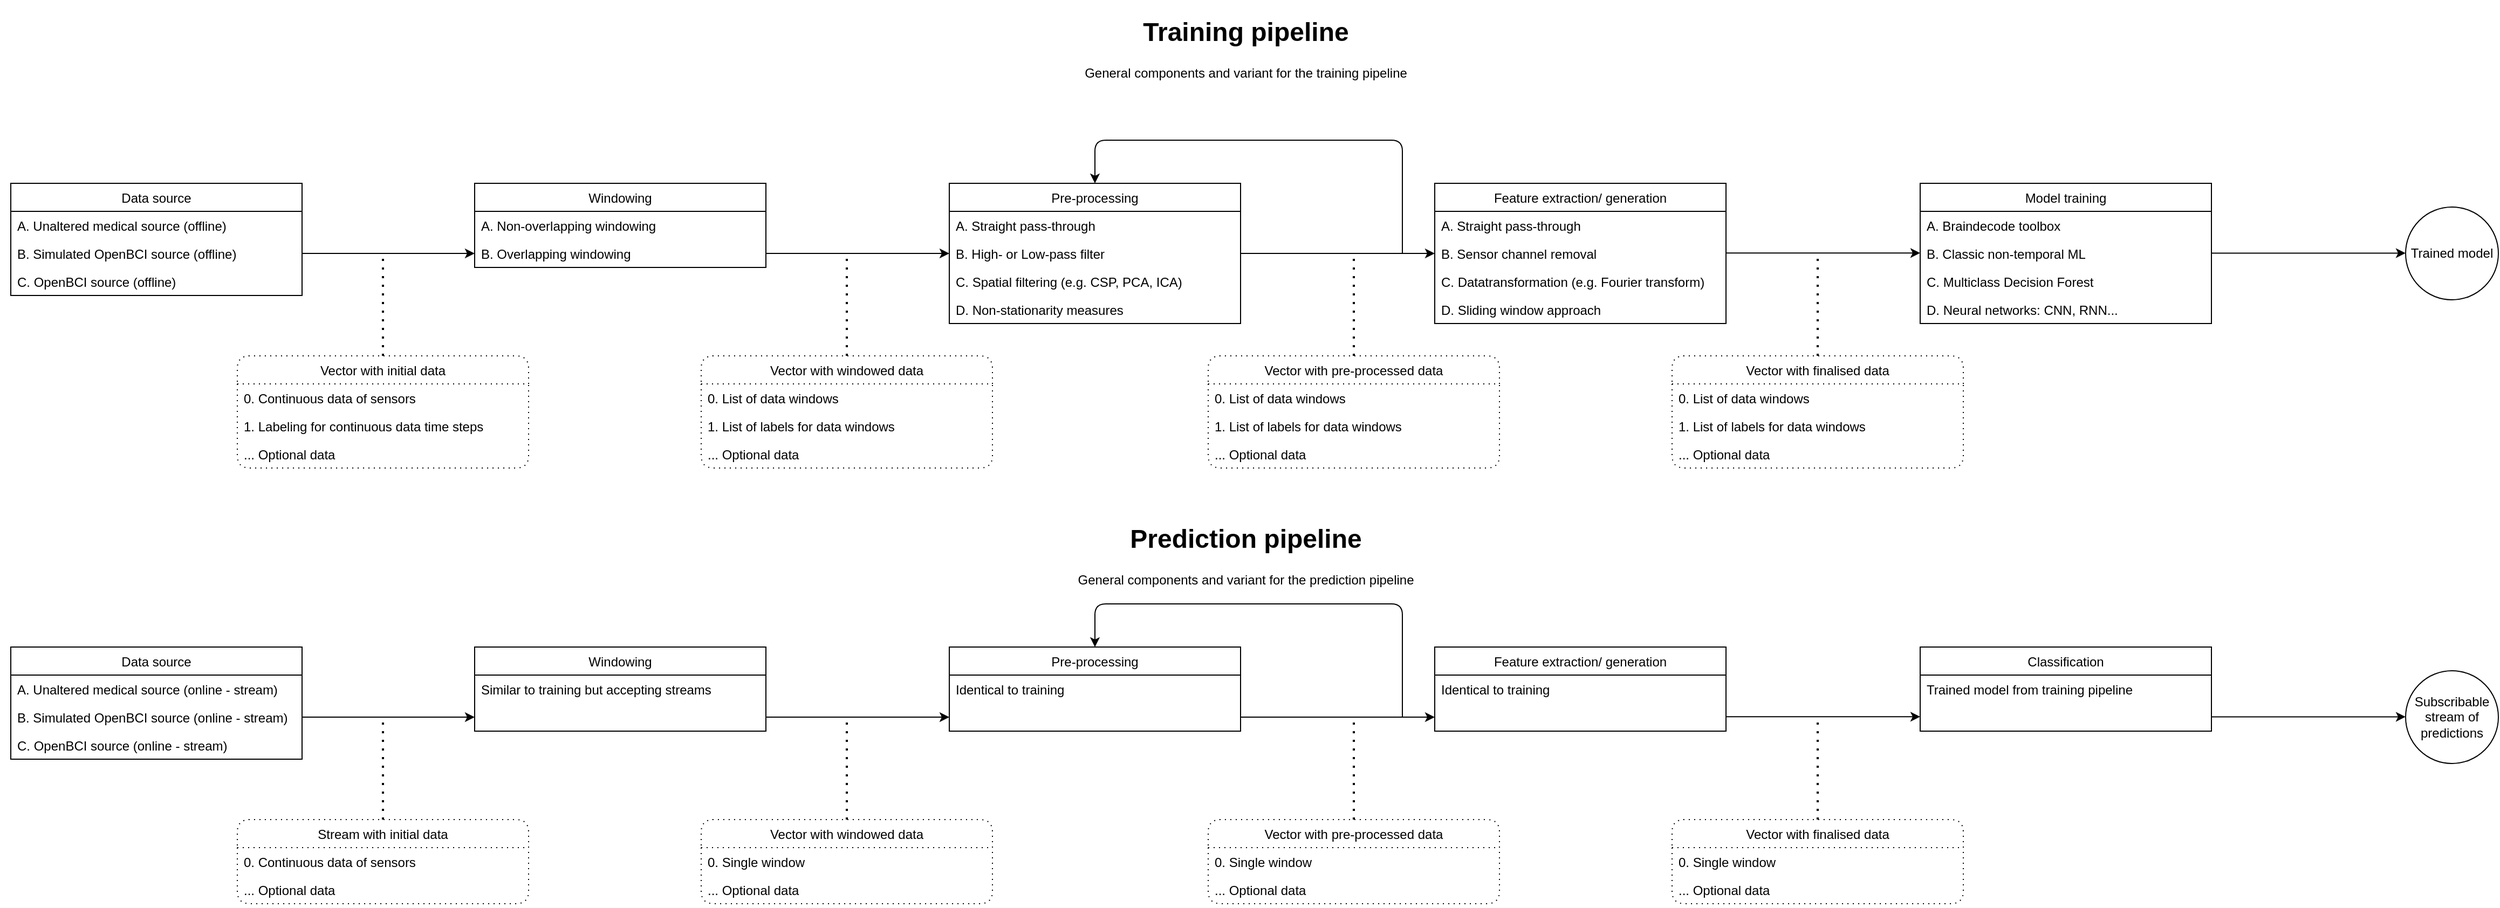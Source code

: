 <mxfile version="14.9.6" type="device"><diagram id="tU7bN9ePRaV4lNdue-wG" name="Page-1"><mxGraphModel dx="2372" dy="1528" grid="1" gridSize="10" guides="1" tooltips="1" connect="1" arrows="1" fold="1" page="1" pageScale="1" pageWidth="1169" pageHeight="827" math="0" shadow="0"><root><mxCell id="0"/><mxCell id="1" parent="0"/><mxCell id="cyAfZedpmgAkxe4H3-H--2" value="Data source" style="swimlane;fontStyle=0;childLayout=stackLayout;horizontal=1;startSize=26;horizontalStack=0;resizeParent=1;resizeParentMax=0;resizeLast=0;collapsible=1;marginBottom=0;rounded=0;shadow=0;glass=0;sketch=0;" vertex="1" parent="1"><mxGeometry x="70" y="210" width="270" height="104" as="geometry"/></mxCell><mxCell id="cyAfZedpmgAkxe4H3-H--3" value="A. Unaltered medical source (offline)" style="text;strokeColor=none;fillColor=none;align=left;verticalAlign=top;spacingLeft=4;spacingRight=4;overflow=hidden;rotatable=0;points=[[0,0.5],[1,0.5]];portConstraint=eastwest;" vertex="1" parent="cyAfZedpmgAkxe4H3-H--2"><mxGeometry y="26" width="270" height="26" as="geometry"/></mxCell><mxCell id="cyAfZedpmgAkxe4H3-H--4" value="B. Simulated OpenBCI source (offline)" style="text;strokeColor=none;fillColor=none;align=left;verticalAlign=top;spacingLeft=4;spacingRight=4;overflow=hidden;rotatable=0;points=[[0,0.5],[1,0.5]];portConstraint=eastwest;" vertex="1" parent="cyAfZedpmgAkxe4H3-H--2"><mxGeometry y="52" width="270" height="26" as="geometry"/></mxCell><mxCell id="cyAfZedpmgAkxe4H3-H--5" value="C. OpenBCI source (offline)" style="text;strokeColor=none;fillColor=none;align=left;verticalAlign=top;spacingLeft=4;spacingRight=4;overflow=hidden;rotatable=0;points=[[0,0.5],[1,0.5]];portConstraint=eastwest;" vertex="1" parent="cyAfZedpmgAkxe4H3-H--2"><mxGeometry y="78" width="270" height="26" as="geometry"/></mxCell><mxCell id="cyAfZedpmgAkxe4H3-H--8" value="&lt;h1&gt;Training pipeline&lt;/h1&gt;&lt;p&gt;General components and variant for the training pipeline&lt;/p&gt;" style="text;html=1;strokeColor=none;fillColor=none;spacing=5;spacingTop=-20;whiteSpace=wrap;overflow=hidden;rounded=0;shadow=0;glass=0;sketch=0;align=center;" vertex="1" parent="1"><mxGeometry x="60" y="50" width="2310" height="120" as="geometry"/></mxCell><mxCell id="cyAfZedpmgAkxe4H3-H--9" value="Pre-processing" style="swimlane;fontStyle=0;childLayout=stackLayout;horizontal=1;startSize=26;horizontalStack=0;resizeParent=1;resizeParentMax=0;resizeLast=0;collapsible=1;marginBottom=0;rounded=0;shadow=0;glass=0;sketch=0;" vertex="1" parent="1"><mxGeometry x="940" y="210" width="270" height="130" as="geometry"/></mxCell><mxCell id="cyAfZedpmgAkxe4H3-H--10" value="A. Straight pass-through" style="text;strokeColor=none;fillColor=none;align=left;verticalAlign=top;spacingLeft=4;spacingRight=4;overflow=hidden;rotatable=0;points=[[0,0.5],[1,0.5]];portConstraint=eastwest;" vertex="1" parent="cyAfZedpmgAkxe4H3-H--9"><mxGeometry y="26" width="270" height="26" as="geometry"/></mxCell><mxCell id="cyAfZedpmgAkxe4H3-H--11" value="B. High- or Low-pass filter" style="text;strokeColor=none;fillColor=none;align=left;verticalAlign=top;spacingLeft=4;spacingRight=4;overflow=hidden;rotatable=0;points=[[0,0.5],[1,0.5]];portConstraint=eastwest;" vertex="1" parent="cyAfZedpmgAkxe4H3-H--9"><mxGeometry y="52" width="270" height="26" as="geometry"/></mxCell><mxCell id="cyAfZedpmgAkxe4H3-H--12" value="C. Spatial filtering (e.g. CSP, PCA, ICA)" style="text;strokeColor=none;fillColor=none;align=left;verticalAlign=top;spacingLeft=4;spacingRight=4;overflow=hidden;rotatable=0;points=[[0,0.5],[1,0.5]];portConstraint=eastwest;" vertex="1" parent="cyAfZedpmgAkxe4H3-H--9"><mxGeometry y="78" width="270" height="26" as="geometry"/></mxCell><mxCell id="cyAfZedpmgAkxe4H3-H--13" value="D. Non-stationarity measures" style="text;strokeColor=none;fillColor=none;align=left;verticalAlign=top;spacingLeft=4;spacingRight=4;overflow=hidden;rotatable=0;points=[[0,0.5],[1,0.5]];portConstraint=eastwest;" vertex="1" parent="cyAfZedpmgAkxe4H3-H--9"><mxGeometry y="104" width="270" height="26" as="geometry"/></mxCell><mxCell id="cyAfZedpmgAkxe4H3-H--14" style="edgeStyle=orthogonalEdgeStyle;rounded=0;orthogonalLoop=1;jettySize=auto;html=1;entryX=0;entryY=0.5;entryDx=0;entryDy=0;" edge="1" parent="1" source="cyAfZedpmgAkxe4H3-H--4"><mxGeometry relative="1" as="geometry"><mxPoint x="500" y="275.0" as="targetPoint"/></mxGeometry></mxCell><mxCell id="cyAfZedpmgAkxe4H3-H--17" value="" style="endArrow=none;dashed=1;html=1;dashPattern=1 3;strokeWidth=2;exitX=0.5;exitY=0;exitDx=0;exitDy=0;" edge="1" parent="1" source="cyAfZedpmgAkxe4H3-H--19"><mxGeometry width="50" height="50" relative="1" as="geometry"><mxPoint x="420" y="360.0" as="sourcePoint"/><mxPoint x="415" y="280" as="targetPoint"/></mxGeometry></mxCell><mxCell id="cyAfZedpmgAkxe4H3-H--19" value="Vector with initial data" style="swimlane;fontStyle=0;childLayout=stackLayout;horizontal=1;startSize=26;horizontalStack=0;resizeParent=1;resizeParentMax=0;resizeLast=0;collapsible=1;marginBottom=0;rounded=1;shadow=0;glass=0;sketch=0;swimlaneLine=1;dashed=1;dashPattern=1 4;" vertex="1" parent="1"><mxGeometry x="280" y="370" width="270" height="104" as="geometry"/></mxCell><mxCell id="cyAfZedpmgAkxe4H3-H--20" value="0. Continuous data of sensors" style="text;strokeColor=none;fillColor=none;align=left;verticalAlign=top;spacingLeft=4;spacingRight=4;overflow=hidden;rotatable=0;points=[[0,0.5],[1,0.5]];portConstraint=eastwest;" vertex="1" parent="cyAfZedpmgAkxe4H3-H--19"><mxGeometry y="26" width="270" height="26" as="geometry"/></mxCell><mxCell id="cyAfZedpmgAkxe4H3-H--21" value="1. Labeling for continuous data time steps" style="text;strokeColor=none;fillColor=none;align=left;verticalAlign=top;spacingLeft=4;spacingRight=4;overflow=hidden;rotatable=0;points=[[0,0.5],[1,0.5]];portConstraint=eastwest;" vertex="1" parent="cyAfZedpmgAkxe4H3-H--19"><mxGeometry y="52" width="270" height="26" as="geometry"/></mxCell><mxCell id="cyAfZedpmgAkxe4H3-H--22" value="... Optional data" style="text;strokeColor=none;fillColor=none;align=left;verticalAlign=top;spacingLeft=4;spacingRight=4;overflow=hidden;rotatable=0;points=[[0,0.5],[1,0.5]];portConstraint=eastwest;" vertex="1" parent="cyAfZedpmgAkxe4H3-H--19"><mxGeometry y="78" width="270" height="26" as="geometry"/></mxCell><mxCell id="cyAfZedpmgAkxe4H3-H--23" style="edgeStyle=orthogonalEdgeStyle;rounded=0;orthogonalLoop=1;jettySize=auto;html=1;entryX=0;entryY=0.5;entryDx=0;entryDy=0;exitX=1;exitY=0.5;exitDx=0;exitDy=0;" edge="1" parent="1" source="cyAfZedpmgAkxe4H3-H--11" target="cyAfZedpmgAkxe4H3-H--31"><mxGeometry relative="1" as="geometry"><mxPoint x="1240" y="270" as="sourcePoint"/><mxPoint x="1430" y="270" as="targetPoint"/></mxGeometry></mxCell><mxCell id="cyAfZedpmgAkxe4H3-H--24" value="" style="endArrow=none;dashed=1;html=1;dashPattern=1 3;strokeWidth=2;exitX=0.5;exitY=0;exitDx=0;exitDy=0;" edge="1" parent="1" source="cyAfZedpmgAkxe4H3-H--25"><mxGeometry width="50" height="50" relative="1" as="geometry"><mxPoint x="1320" y="355.0" as="sourcePoint"/><mxPoint x="1315" y="275" as="targetPoint"/></mxGeometry></mxCell><mxCell id="cyAfZedpmgAkxe4H3-H--25" value="Vector with pre-processed data" style="swimlane;fontStyle=0;childLayout=stackLayout;horizontal=1;startSize=26;horizontalStack=0;resizeParent=1;resizeParentMax=0;resizeLast=0;collapsible=1;marginBottom=0;rounded=1;shadow=0;glass=0;sketch=0;swimlaneLine=1;dashed=1;dashPattern=1 4;" vertex="1" parent="1"><mxGeometry x="1180" y="370" width="270" height="104" as="geometry"/></mxCell><mxCell id="cyAfZedpmgAkxe4H3-H--26" value="0. List of data windows" style="text;strokeColor=none;fillColor=none;align=left;verticalAlign=top;spacingLeft=4;spacingRight=4;overflow=hidden;rotatable=0;points=[[0,0.5],[1,0.5]];portConstraint=eastwest;" vertex="1" parent="cyAfZedpmgAkxe4H3-H--25"><mxGeometry y="26" width="270" height="26" as="geometry"/></mxCell><mxCell id="cyAfZedpmgAkxe4H3-H--27" value="1. List of labels for data windows" style="text;strokeColor=none;fillColor=none;align=left;verticalAlign=top;spacingLeft=4;spacingRight=4;overflow=hidden;rotatable=0;points=[[0,0.5],[1,0.5]];portConstraint=eastwest;" vertex="1" parent="cyAfZedpmgAkxe4H3-H--25"><mxGeometry y="52" width="270" height="26" as="geometry"/></mxCell><mxCell id="cyAfZedpmgAkxe4H3-H--28" value="... Optional data" style="text;strokeColor=none;fillColor=none;align=left;verticalAlign=top;spacingLeft=4;spacingRight=4;overflow=hidden;rotatable=0;points=[[0,0.5],[1,0.5]];portConstraint=eastwest;" vertex="1" parent="cyAfZedpmgAkxe4H3-H--25"><mxGeometry y="78" width="270" height="26" as="geometry"/></mxCell><mxCell id="cyAfZedpmgAkxe4H3-H--29" value="Feature extraction/ generation" style="swimlane;fontStyle=0;childLayout=stackLayout;horizontal=1;startSize=26;horizontalStack=0;resizeParent=1;resizeParentMax=0;resizeLast=0;collapsible=1;marginBottom=0;rounded=0;shadow=0;glass=0;sketch=0;" vertex="1" parent="1"><mxGeometry x="1390" y="210" width="270" height="130" as="geometry"/></mxCell><mxCell id="cyAfZedpmgAkxe4H3-H--30" value="A. Straight pass-through" style="text;strokeColor=none;fillColor=none;align=left;verticalAlign=top;spacingLeft=4;spacingRight=4;overflow=hidden;rotatable=0;points=[[0,0.5],[1,0.5]];portConstraint=eastwest;" vertex="1" parent="cyAfZedpmgAkxe4H3-H--29"><mxGeometry y="26" width="270" height="26" as="geometry"/></mxCell><mxCell id="cyAfZedpmgAkxe4H3-H--31" value="B. Sensor channel removal" style="text;strokeColor=none;fillColor=none;align=left;verticalAlign=top;spacingLeft=4;spacingRight=4;overflow=hidden;rotatable=0;points=[[0,0.5],[1,0.5]];portConstraint=eastwest;" vertex="1" parent="cyAfZedpmgAkxe4H3-H--29"><mxGeometry y="52" width="270" height="26" as="geometry"/></mxCell><mxCell id="cyAfZedpmgAkxe4H3-H--32" value="C. Datatransformation (e.g. Fourier transform)" style="text;strokeColor=none;fillColor=none;align=left;verticalAlign=top;spacingLeft=4;spacingRight=4;overflow=hidden;rotatable=0;points=[[0,0.5],[1,0.5]];portConstraint=eastwest;" vertex="1" parent="cyAfZedpmgAkxe4H3-H--29"><mxGeometry y="78" width="270" height="26" as="geometry"/></mxCell><mxCell id="cyAfZedpmgAkxe4H3-H--55" value="D. Sliding window approach" style="text;strokeColor=none;fillColor=none;align=left;verticalAlign=top;spacingLeft=4;spacingRight=4;overflow=hidden;rotatable=0;points=[[0,0.5],[1,0.5]];portConstraint=eastwest;" vertex="1" parent="cyAfZedpmgAkxe4H3-H--29"><mxGeometry y="104" width="270" height="26" as="geometry"/></mxCell><mxCell id="cyAfZedpmgAkxe4H3-H--33" value="" style="endArrow=classic;html=1;entryX=0.5;entryY=0;entryDx=0;entryDy=0;" edge="1" parent="1" target="cyAfZedpmgAkxe4H3-H--9"><mxGeometry width="50" height="50" relative="1" as="geometry"><mxPoint x="1360" y="275" as="sourcePoint"/><mxPoint x="1390" y="150" as="targetPoint"/><Array as="points"><mxPoint x="1360" y="170"/><mxPoint x="1075" y="170"/></Array></mxGeometry></mxCell><mxCell id="cyAfZedpmgAkxe4H3-H--39" style="edgeStyle=orthogonalEdgeStyle;rounded=0;orthogonalLoop=1;jettySize=auto;html=1;entryX=0;entryY=0.5;entryDx=0;entryDy=0;" edge="1" parent="1" source="cyAfZedpmgAkxe4H3-H--34" target="cyAfZedpmgAkxe4H3-H--11"><mxGeometry relative="1" as="geometry"><Array as="points"><mxPoint x="810" y="275"/><mxPoint x="810" y="275"/></Array></mxGeometry></mxCell><mxCell id="cyAfZedpmgAkxe4H3-H--34" value="Windowing" style="swimlane;fontStyle=0;childLayout=stackLayout;horizontal=1;startSize=26;horizontalStack=0;resizeParent=1;resizeParentMax=0;resizeLast=0;collapsible=1;marginBottom=0;rounded=0;shadow=0;glass=0;sketch=0;" vertex="1" parent="1"><mxGeometry x="500" y="210" width="270" height="78" as="geometry"/></mxCell><mxCell id="cyAfZedpmgAkxe4H3-H--35" value="A. Non-overlapping windowing" style="text;strokeColor=none;fillColor=none;align=left;verticalAlign=top;spacingLeft=4;spacingRight=4;overflow=hidden;rotatable=0;points=[[0,0.5],[1,0.5]];portConstraint=eastwest;" vertex="1" parent="cyAfZedpmgAkxe4H3-H--34"><mxGeometry y="26" width="270" height="26" as="geometry"/></mxCell><mxCell id="cyAfZedpmgAkxe4H3-H--37" value="B. Overlapping windowing" style="text;strokeColor=none;fillColor=none;align=left;verticalAlign=top;spacingLeft=4;spacingRight=4;overflow=hidden;rotatable=0;points=[[0,0.5],[1,0.5]];portConstraint=eastwest;" vertex="1" parent="cyAfZedpmgAkxe4H3-H--34"><mxGeometry y="52" width="270" height="26" as="geometry"/></mxCell><mxCell id="cyAfZedpmgAkxe4H3-H--40" value="" style="endArrow=none;dashed=1;html=1;dashPattern=1 3;strokeWidth=2;exitX=0.5;exitY=0;exitDx=0;exitDy=0;" edge="1" parent="1" source="cyAfZedpmgAkxe4H3-H--41"><mxGeometry width="50" height="50" relative="1" as="geometry"><mxPoint x="850" y="360.0" as="sourcePoint"/><mxPoint x="845" y="280.0" as="targetPoint"/></mxGeometry></mxCell><mxCell id="cyAfZedpmgAkxe4H3-H--41" value="Vector with windowed data" style="swimlane;fontStyle=0;childLayout=stackLayout;horizontal=1;startSize=26;horizontalStack=0;resizeParent=1;resizeParentMax=0;resizeLast=0;collapsible=1;marginBottom=0;rounded=1;shadow=0;glass=0;sketch=0;swimlaneLine=1;dashed=1;dashPattern=1 4;" vertex="1" parent="1"><mxGeometry x="710" y="370" width="270" height="104" as="geometry"/></mxCell><mxCell id="cyAfZedpmgAkxe4H3-H--42" value="0. List of data windows" style="text;strokeColor=none;fillColor=none;align=left;verticalAlign=top;spacingLeft=4;spacingRight=4;overflow=hidden;rotatable=0;points=[[0,0.5],[1,0.5]];portConstraint=eastwest;" vertex="1" parent="cyAfZedpmgAkxe4H3-H--41"><mxGeometry y="26" width="270" height="26" as="geometry"/></mxCell><mxCell id="cyAfZedpmgAkxe4H3-H--43" value="1. List of labels for data windows" style="text;strokeColor=none;fillColor=none;align=left;verticalAlign=top;spacingLeft=4;spacingRight=4;overflow=hidden;rotatable=0;points=[[0,0.5],[1,0.5]];portConstraint=eastwest;" vertex="1" parent="cyAfZedpmgAkxe4H3-H--41"><mxGeometry y="52" width="270" height="26" as="geometry"/></mxCell><mxCell id="cyAfZedpmgAkxe4H3-H--44" value="... Optional data" style="text;strokeColor=none;fillColor=none;align=left;verticalAlign=top;spacingLeft=4;spacingRight=4;overflow=hidden;rotatable=0;points=[[0,0.5],[1,0.5]];portConstraint=eastwest;" vertex="1" parent="cyAfZedpmgAkxe4H3-H--41"><mxGeometry y="78" width="270" height="26" as="geometry"/></mxCell><mxCell id="cyAfZedpmgAkxe4H3-H--45" value="Model training" style="swimlane;fontStyle=0;childLayout=stackLayout;horizontal=1;startSize=26;horizontalStack=0;resizeParent=1;resizeParentMax=0;resizeLast=0;collapsible=1;marginBottom=0;rounded=0;shadow=0;glass=0;sketch=0;" vertex="1" parent="1"><mxGeometry x="1840" y="210" width="270" height="130" as="geometry"/></mxCell><mxCell id="cyAfZedpmgAkxe4H3-H--46" value="A. Braindecode toolbox" style="text;strokeColor=none;fillColor=none;align=left;verticalAlign=top;spacingLeft=4;spacingRight=4;overflow=hidden;rotatable=0;points=[[0,0.5],[1,0.5]];portConstraint=eastwest;" vertex="1" parent="cyAfZedpmgAkxe4H3-H--45"><mxGeometry y="26" width="270" height="26" as="geometry"/></mxCell><mxCell id="cyAfZedpmgAkxe4H3-H--47" value="B. Classic non-temporal ML" style="text;strokeColor=none;fillColor=none;align=left;verticalAlign=top;spacingLeft=4;spacingRight=4;overflow=hidden;rotatable=0;points=[[0,0.5],[1,0.5]];portConstraint=eastwest;" vertex="1" parent="cyAfZedpmgAkxe4H3-H--45"><mxGeometry y="52" width="270" height="26" as="geometry"/></mxCell><mxCell id="cyAfZedpmgAkxe4H3-H--48" value="C. Multiclass Decision Forest" style="text;strokeColor=none;fillColor=none;align=left;verticalAlign=top;spacingLeft=4;spacingRight=4;overflow=hidden;rotatable=0;points=[[0,0.5],[1,0.5]];portConstraint=eastwest;" vertex="1" parent="cyAfZedpmgAkxe4H3-H--45"><mxGeometry y="78" width="270" height="26" as="geometry"/></mxCell><mxCell id="cyAfZedpmgAkxe4H3-H--56" value="D. Neural networks: CNN, RNN..." style="text;strokeColor=none;fillColor=none;align=left;verticalAlign=top;spacingLeft=4;spacingRight=4;overflow=hidden;rotatable=0;points=[[0,0.5],[1,0.5]];portConstraint=eastwest;" vertex="1" parent="cyAfZedpmgAkxe4H3-H--45"><mxGeometry y="104" width="270" height="26" as="geometry"/></mxCell><mxCell id="cyAfZedpmgAkxe4H3-H--49" style="edgeStyle=orthogonalEdgeStyle;rounded=0;orthogonalLoop=1;jettySize=auto;html=1;entryX=0;entryY=0.5;entryDx=0;entryDy=0;exitX=1;exitY=0.5;exitDx=0;exitDy=0;" edge="1" parent="1"><mxGeometry relative="1" as="geometry"><mxPoint x="1660" y="274.58" as="sourcePoint"/><mxPoint x="1840" y="274.58" as="targetPoint"/></mxGeometry></mxCell><mxCell id="cyAfZedpmgAkxe4H3-H--50" value="" style="endArrow=none;dashed=1;html=1;dashPattern=1 3;strokeWidth=2;exitX=0.5;exitY=0;exitDx=0;exitDy=0;" edge="1" parent="1" source="cyAfZedpmgAkxe4H3-H--51"><mxGeometry width="50" height="50" relative="1" as="geometry"><mxPoint x="1750" y="355.0" as="sourcePoint"/><mxPoint x="1745" y="275.0" as="targetPoint"/></mxGeometry></mxCell><mxCell id="cyAfZedpmgAkxe4H3-H--51" value="Vector with finalised data" style="swimlane;fontStyle=0;childLayout=stackLayout;horizontal=1;startSize=26;horizontalStack=0;resizeParent=1;resizeParentMax=0;resizeLast=0;collapsible=1;marginBottom=0;rounded=1;shadow=0;glass=0;sketch=0;swimlaneLine=1;dashed=1;dashPattern=1 4;" vertex="1" parent="1"><mxGeometry x="1610" y="370" width="270" height="104" as="geometry"/></mxCell><mxCell id="cyAfZedpmgAkxe4H3-H--52" value="0. List of data windows" style="text;strokeColor=none;fillColor=none;align=left;verticalAlign=top;spacingLeft=4;spacingRight=4;overflow=hidden;rotatable=0;points=[[0,0.5],[1,0.5]];portConstraint=eastwest;" vertex="1" parent="cyAfZedpmgAkxe4H3-H--51"><mxGeometry y="26" width="270" height="26" as="geometry"/></mxCell><mxCell id="cyAfZedpmgAkxe4H3-H--53" value="1. List of labels for data windows" style="text;strokeColor=none;fillColor=none;align=left;verticalAlign=top;spacingLeft=4;spacingRight=4;overflow=hidden;rotatable=0;points=[[0,0.5],[1,0.5]];portConstraint=eastwest;" vertex="1" parent="cyAfZedpmgAkxe4H3-H--51"><mxGeometry y="52" width="270" height="26" as="geometry"/></mxCell><mxCell id="cyAfZedpmgAkxe4H3-H--54" value="... Optional data" style="text;strokeColor=none;fillColor=none;align=left;verticalAlign=top;spacingLeft=4;spacingRight=4;overflow=hidden;rotatable=0;points=[[0,0.5],[1,0.5]];portConstraint=eastwest;" vertex="1" parent="cyAfZedpmgAkxe4H3-H--51"><mxGeometry y="78" width="270" height="26" as="geometry"/></mxCell><mxCell id="cyAfZedpmgAkxe4H3-H--57" style="edgeStyle=orthogonalEdgeStyle;rounded=0;orthogonalLoop=1;jettySize=auto;html=1;entryX=0;entryY=0.5;entryDx=0;entryDy=0;exitX=1;exitY=0.5;exitDx=0;exitDy=0;" edge="1" parent="1"><mxGeometry relative="1" as="geometry"><mxPoint x="2110" y="274.71" as="sourcePoint"/><mxPoint x="2290" y="274.71" as="targetPoint"/></mxGeometry></mxCell><mxCell id="cyAfZedpmgAkxe4H3-H--62" value="Trained model" style="ellipse;whiteSpace=wrap;html=1;aspect=fixed;rounded=1;shadow=0;glass=0;sketch=0;strokeColor=#000000;" vertex="1" parent="1"><mxGeometry x="2290" y="232" width="86" height="86" as="geometry"/></mxCell><mxCell id="cyAfZedpmgAkxe4H3-H--64" value="&lt;h1&gt;Prediction pipeline&lt;/h1&gt;&lt;p&gt;General components and variant for the prediction pipeline&lt;/p&gt;" style="text;html=1;strokeColor=none;fillColor=none;spacing=5;spacingTop=-20;whiteSpace=wrap;overflow=hidden;rounded=0;shadow=0;glass=0;sketch=0;align=center;" vertex="1" parent="1"><mxGeometry x="60" y="520" width="2310" height="120" as="geometry"/></mxCell><mxCell id="cyAfZedpmgAkxe4H3-H--65" value="Data source" style="swimlane;fontStyle=0;childLayout=stackLayout;horizontal=1;startSize=26;horizontalStack=0;resizeParent=1;resizeParentMax=0;resizeLast=0;collapsible=1;marginBottom=0;rounded=0;shadow=0;glass=0;sketch=0;" vertex="1" parent="1"><mxGeometry x="70" y="640" width="270" height="104" as="geometry"/></mxCell><mxCell id="cyAfZedpmgAkxe4H3-H--66" value="A. Unaltered medical source (online - stream)" style="text;strokeColor=none;fillColor=none;align=left;verticalAlign=top;spacingLeft=4;spacingRight=4;overflow=hidden;rotatable=0;points=[[0,0.5],[1,0.5]];portConstraint=eastwest;" vertex="1" parent="cyAfZedpmgAkxe4H3-H--65"><mxGeometry y="26" width="270" height="26" as="geometry"/></mxCell><mxCell id="cyAfZedpmgAkxe4H3-H--67" value="B. Simulated OpenBCI source (online - stream)" style="text;strokeColor=none;fillColor=none;align=left;verticalAlign=top;spacingLeft=4;spacingRight=4;overflow=hidden;rotatable=0;points=[[0,0.5],[1,0.5]];portConstraint=eastwest;" vertex="1" parent="cyAfZedpmgAkxe4H3-H--65"><mxGeometry y="52" width="270" height="26" as="geometry"/></mxCell><mxCell id="cyAfZedpmgAkxe4H3-H--68" value="C. OpenBCI source (online - stream)" style="text;strokeColor=none;fillColor=none;align=left;verticalAlign=top;spacingLeft=4;spacingRight=4;overflow=hidden;rotatable=0;points=[[0,0.5],[1,0.5]];portConstraint=eastwest;" vertex="1" parent="cyAfZedpmgAkxe4H3-H--65"><mxGeometry y="78" width="270" height="26" as="geometry"/></mxCell><mxCell id="cyAfZedpmgAkxe4H3-H--69" value="Pre-processing" style="swimlane;fontStyle=0;childLayout=stackLayout;horizontal=1;startSize=26;horizontalStack=0;resizeParent=1;resizeParentMax=0;resizeLast=0;collapsible=1;marginBottom=0;rounded=0;shadow=0;glass=0;sketch=0;" vertex="1" parent="1"><mxGeometry x="940" y="640" width="270" height="78" as="geometry"/></mxCell><mxCell id="cyAfZedpmgAkxe4H3-H--70" value="Identical to training" style="text;strokeColor=none;fillColor=none;align=left;verticalAlign=top;spacingLeft=4;spacingRight=4;overflow=hidden;rotatable=0;points=[[0,0.5],[1,0.5]];portConstraint=eastwest;" vertex="1" parent="cyAfZedpmgAkxe4H3-H--69"><mxGeometry y="26" width="270" height="26" as="geometry"/></mxCell><mxCell id="cyAfZedpmgAkxe4H3-H--71" value=" " style="text;strokeColor=none;fillColor=none;align=left;verticalAlign=top;spacingLeft=4;spacingRight=4;overflow=hidden;rotatable=0;points=[[0,0.5],[1,0.5]];portConstraint=eastwest;" vertex="1" parent="cyAfZedpmgAkxe4H3-H--69"><mxGeometry y="52" width="270" height="26" as="geometry"/></mxCell><mxCell id="cyAfZedpmgAkxe4H3-H--74" style="edgeStyle=orthogonalEdgeStyle;rounded=0;orthogonalLoop=1;jettySize=auto;html=1;entryX=0;entryY=0.5;entryDx=0;entryDy=0;" edge="1" parent="1" source="cyAfZedpmgAkxe4H3-H--67"><mxGeometry relative="1" as="geometry"><mxPoint x="500" y="705" as="targetPoint"/></mxGeometry></mxCell><mxCell id="cyAfZedpmgAkxe4H3-H--75" value="" style="endArrow=none;dashed=1;html=1;dashPattern=1 3;strokeWidth=2;exitX=0.5;exitY=0;exitDx=0;exitDy=0;" edge="1" parent="1" source="cyAfZedpmgAkxe4H3-H--76"><mxGeometry width="50" height="50" relative="1" as="geometry"><mxPoint x="420" y="790.0" as="sourcePoint"/><mxPoint x="415" y="710" as="targetPoint"/></mxGeometry></mxCell><mxCell id="cyAfZedpmgAkxe4H3-H--76" value="Stream with initial data" style="swimlane;fontStyle=0;childLayout=stackLayout;horizontal=1;startSize=26;horizontalStack=0;resizeParent=1;resizeParentMax=0;resizeLast=0;collapsible=1;marginBottom=0;rounded=1;shadow=0;glass=0;sketch=0;swimlaneLine=1;dashed=1;dashPattern=1 4;" vertex="1" parent="1"><mxGeometry x="280" y="800" width="270" height="78" as="geometry"/></mxCell><mxCell id="cyAfZedpmgAkxe4H3-H--77" value="0. Continuous data of sensors" style="text;strokeColor=none;fillColor=none;align=left;verticalAlign=top;spacingLeft=4;spacingRight=4;overflow=hidden;rotatable=0;points=[[0,0.5],[1,0.5]];portConstraint=eastwest;" vertex="1" parent="cyAfZedpmgAkxe4H3-H--76"><mxGeometry y="26" width="270" height="26" as="geometry"/></mxCell><mxCell id="cyAfZedpmgAkxe4H3-H--79" value="... Optional data" style="text;strokeColor=none;fillColor=none;align=left;verticalAlign=top;spacingLeft=4;spacingRight=4;overflow=hidden;rotatable=0;points=[[0,0.5],[1,0.5]];portConstraint=eastwest;" vertex="1" parent="cyAfZedpmgAkxe4H3-H--76"><mxGeometry y="52" width="270" height="26" as="geometry"/></mxCell><mxCell id="cyAfZedpmgAkxe4H3-H--80" style="edgeStyle=orthogonalEdgeStyle;rounded=0;orthogonalLoop=1;jettySize=auto;html=1;entryX=0;entryY=0.5;entryDx=0;entryDy=0;exitX=1;exitY=0.5;exitDx=0;exitDy=0;" edge="1" parent="1" source="cyAfZedpmgAkxe4H3-H--71" target="cyAfZedpmgAkxe4H3-H--88"><mxGeometry relative="1" as="geometry"><mxPoint x="1240" y="700" as="sourcePoint"/><mxPoint x="1430" y="700" as="targetPoint"/></mxGeometry></mxCell><mxCell id="cyAfZedpmgAkxe4H3-H--81" value="" style="endArrow=none;dashed=1;html=1;dashPattern=1 3;strokeWidth=2;exitX=0.5;exitY=0;exitDx=0;exitDy=0;" edge="1" parent="1" source="cyAfZedpmgAkxe4H3-H--82"><mxGeometry width="50" height="50" relative="1" as="geometry"><mxPoint x="1320" y="785.0" as="sourcePoint"/><mxPoint x="1315" y="705" as="targetPoint"/></mxGeometry></mxCell><mxCell id="cyAfZedpmgAkxe4H3-H--82" value="Vector with pre-processed data" style="swimlane;fontStyle=0;childLayout=stackLayout;horizontal=1;startSize=26;horizontalStack=0;resizeParent=1;resizeParentMax=0;resizeLast=0;collapsible=1;marginBottom=0;rounded=1;shadow=0;glass=0;sketch=0;swimlaneLine=1;dashed=1;dashPattern=1 4;" vertex="1" parent="1"><mxGeometry x="1180" y="800" width="270" height="78" as="geometry"/></mxCell><mxCell id="cyAfZedpmgAkxe4H3-H--83" value="0. Single window" style="text;strokeColor=none;fillColor=none;align=left;verticalAlign=top;spacingLeft=4;spacingRight=4;overflow=hidden;rotatable=0;points=[[0,0.5],[1,0.5]];portConstraint=eastwest;" vertex="1" parent="cyAfZedpmgAkxe4H3-H--82"><mxGeometry y="26" width="270" height="26" as="geometry"/></mxCell><mxCell id="cyAfZedpmgAkxe4H3-H--85" value="... Optional data" style="text;strokeColor=none;fillColor=none;align=left;verticalAlign=top;spacingLeft=4;spacingRight=4;overflow=hidden;rotatable=0;points=[[0,0.5],[1,0.5]];portConstraint=eastwest;" vertex="1" parent="cyAfZedpmgAkxe4H3-H--82"><mxGeometry y="52" width="270" height="26" as="geometry"/></mxCell><mxCell id="cyAfZedpmgAkxe4H3-H--86" value="Feature extraction/ generation" style="swimlane;fontStyle=0;childLayout=stackLayout;horizontal=1;startSize=26;horizontalStack=0;resizeParent=1;resizeParentMax=0;resizeLast=0;collapsible=1;marginBottom=0;rounded=0;shadow=0;glass=0;sketch=0;" vertex="1" parent="1"><mxGeometry x="1390" y="640" width="270" height="78" as="geometry"/></mxCell><mxCell id="cyAfZedpmgAkxe4H3-H--87" value="Identical to training" style="text;strokeColor=none;fillColor=none;align=left;verticalAlign=top;spacingLeft=4;spacingRight=4;overflow=hidden;rotatable=0;points=[[0,0.5],[1,0.5]];portConstraint=eastwest;" vertex="1" parent="cyAfZedpmgAkxe4H3-H--86"><mxGeometry y="26" width="270" height="26" as="geometry"/></mxCell><mxCell id="cyAfZedpmgAkxe4H3-H--88" value=" " style="text;strokeColor=none;fillColor=none;align=left;verticalAlign=top;spacingLeft=4;spacingRight=4;overflow=hidden;rotatable=0;points=[[0,0.5],[1,0.5]];portConstraint=eastwest;" vertex="1" parent="cyAfZedpmgAkxe4H3-H--86"><mxGeometry y="52" width="270" height="26" as="geometry"/></mxCell><mxCell id="cyAfZedpmgAkxe4H3-H--91" value="" style="endArrow=classic;html=1;entryX=0.5;entryY=0;entryDx=0;entryDy=0;" edge="1" parent="1" target="cyAfZedpmgAkxe4H3-H--69"><mxGeometry width="50" height="50" relative="1" as="geometry"><mxPoint x="1360" y="705" as="sourcePoint"/><mxPoint x="1390" y="580" as="targetPoint"/><Array as="points"><mxPoint x="1360" y="600"/><mxPoint x="1075" y="600"/></Array></mxGeometry></mxCell><mxCell id="cyAfZedpmgAkxe4H3-H--92" style="edgeStyle=orthogonalEdgeStyle;rounded=0;orthogonalLoop=1;jettySize=auto;html=1;entryX=0;entryY=0.5;entryDx=0;entryDy=0;" edge="1" parent="1" source="cyAfZedpmgAkxe4H3-H--93" target="cyAfZedpmgAkxe4H3-H--71"><mxGeometry relative="1" as="geometry"><Array as="points"><mxPoint x="810" y="705"/><mxPoint x="810" y="705"/></Array></mxGeometry></mxCell><mxCell id="cyAfZedpmgAkxe4H3-H--93" value="Windowing" style="swimlane;fontStyle=0;childLayout=stackLayout;horizontal=1;startSize=26;horizontalStack=0;resizeParent=1;resizeParentMax=0;resizeLast=0;collapsible=1;marginBottom=0;rounded=0;shadow=0;glass=0;sketch=0;" vertex="1" parent="1"><mxGeometry x="500" y="640" width="270" height="78" as="geometry"/></mxCell><mxCell id="cyAfZedpmgAkxe4H3-H--94" value="Similar to training but accepting streams" style="text;strokeColor=none;fillColor=none;align=left;verticalAlign=top;spacingLeft=4;spacingRight=4;overflow=hidden;rotatable=0;points=[[0,0.5],[1,0.5]];portConstraint=eastwest;" vertex="1" parent="cyAfZedpmgAkxe4H3-H--93"><mxGeometry y="26" width="270" height="26" as="geometry"/></mxCell><mxCell id="cyAfZedpmgAkxe4H3-H--95" value=" " style="text;strokeColor=none;fillColor=none;align=left;verticalAlign=top;spacingLeft=4;spacingRight=4;overflow=hidden;rotatable=0;points=[[0,0.5],[1,0.5]];portConstraint=eastwest;" vertex="1" parent="cyAfZedpmgAkxe4H3-H--93"><mxGeometry y="52" width="270" height="26" as="geometry"/></mxCell><mxCell id="cyAfZedpmgAkxe4H3-H--96" value="" style="endArrow=none;dashed=1;html=1;dashPattern=1 3;strokeWidth=2;exitX=0.5;exitY=0;exitDx=0;exitDy=0;" edge="1" parent="1" source="cyAfZedpmgAkxe4H3-H--97"><mxGeometry width="50" height="50" relative="1" as="geometry"><mxPoint x="850" y="790.0" as="sourcePoint"/><mxPoint x="845" y="710" as="targetPoint"/></mxGeometry></mxCell><mxCell id="cyAfZedpmgAkxe4H3-H--97" value="Vector with windowed data" style="swimlane;fontStyle=0;childLayout=stackLayout;horizontal=1;startSize=26;horizontalStack=0;resizeParent=1;resizeParentMax=0;resizeLast=0;collapsible=1;marginBottom=0;rounded=1;shadow=0;glass=0;sketch=0;swimlaneLine=1;dashed=1;dashPattern=1 4;" vertex="1" parent="1"><mxGeometry x="710" y="800" width="270" height="78" as="geometry"/></mxCell><mxCell id="cyAfZedpmgAkxe4H3-H--98" value="0. Single window" style="text;strokeColor=none;fillColor=none;align=left;verticalAlign=top;spacingLeft=4;spacingRight=4;overflow=hidden;rotatable=0;points=[[0,0.5],[1,0.5]];portConstraint=eastwest;" vertex="1" parent="cyAfZedpmgAkxe4H3-H--97"><mxGeometry y="26" width="270" height="26" as="geometry"/></mxCell><mxCell id="cyAfZedpmgAkxe4H3-H--100" value="... Optional data" style="text;strokeColor=none;fillColor=none;align=left;verticalAlign=top;spacingLeft=4;spacingRight=4;overflow=hidden;rotatable=0;points=[[0,0.5],[1,0.5]];portConstraint=eastwest;" vertex="1" parent="cyAfZedpmgAkxe4H3-H--97"><mxGeometry y="52" width="270" height="26" as="geometry"/></mxCell><mxCell id="cyAfZedpmgAkxe4H3-H--101" value="Classification" style="swimlane;fontStyle=0;childLayout=stackLayout;horizontal=1;startSize=26;horizontalStack=0;resizeParent=1;resizeParentMax=0;resizeLast=0;collapsible=1;marginBottom=0;rounded=0;shadow=0;glass=0;sketch=0;" vertex="1" parent="1"><mxGeometry x="1840" y="640" width="270" height="78" as="geometry"/></mxCell><mxCell id="cyAfZedpmgAkxe4H3-H--102" value="Trained model from training pipeline" style="text;strokeColor=none;fillColor=none;align=left;verticalAlign=top;spacingLeft=4;spacingRight=4;overflow=hidden;rotatable=0;points=[[0,0.5],[1,0.5]];portConstraint=eastwest;" vertex="1" parent="cyAfZedpmgAkxe4H3-H--101"><mxGeometry y="26" width="270" height="26" as="geometry"/></mxCell><mxCell id="cyAfZedpmgAkxe4H3-H--103" value=" " style="text;strokeColor=none;fillColor=none;align=left;verticalAlign=top;spacingLeft=4;spacingRight=4;overflow=hidden;rotatable=0;points=[[0,0.5],[1,0.5]];portConstraint=eastwest;" vertex="1" parent="cyAfZedpmgAkxe4H3-H--101"><mxGeometry y="52" width="270" height="26" as="geometry"/></mxCell><mxCell id="cyAfZedpmgAkxe4H3-H--106" style="edgeStyle=orthogonalEdgeStyle;rounded=0;orthogonalLoop=1;jettySize=auto;html=1;entryX=0;entryY=0.5;entryDx=0;entryDy=0;exitX=1;exitY=0.5;exitDx=0;exitDy=0;" edge="1" parent="1"><mxGeometry relative="1" as="geometry"><mxPoint x="1660" y="704.58" as="sourcePoint"/><mxPoint x="1840" y="704.58" as="targetPoint"/></mxGeometry></mxCell><mxCell id="cyAfZedpmgAkxe4H3-H--107" value="" style="endArrow=none;dashed=1;html=1;dashPattern=1 3;strokeWidth=2;exitX=0.5;exitY=0;exitDx=0;exitDy=0;" edge="1" parent="1" source="cyAfZedpmgAkxe4H3-H--108"><mxGeometry width="50" height="50" relative="1" as="geometry"><mxPoint x="1750" y="785.0" as="sourcePoint"/><mxPoint x="1745" y="705" as="targetPoint"/></mxGeometry></mxCell><mxCell id="cyAfZedpmgAkxe4H3-H--108" value="Vector with finalised data" style="swimlane;fontStyle=0;childLayout=stackLayout;horizontal=1;startSize=26;horizontalStack=0;resizeParent=1;resizeParentMax=0;resizeLast=0;collapsible=1;marginBottom=0;rounded=1;shadow=0;glass=0;sketch=0;swimlaneLine=1;dashed=1;dashPattern=1 4;" vertex="1" parent="1"><mxGeometry x="1610" y="800" width="270" height="78" as="geometry"/></mxCell><mxCell id="cyAfZedpmgAkxe4H3-H--109" value="0. Single window" style="text;strokeColor=none;fillColor=none;align=left;verticalAlign=top;spacingLeft=4;spacingRight=4;overflow=hidden;rotatable=0;points=[[0,0.5],[1,0.5]];portConstraint=eastwest;" vertex="1" parent="cyAfZedpmgAkxe4H3-H--108"><mxGeometry y="26" width="270" height="26" as="geometry"/></mxCell><mxCell id="cyAfZedpmgAkxe4H3-H--111" value="... Optional data" style="text;strokeColor=none;fillColor=none;align=left;verticalAlign=top;spacingLeft=4;spacingRight=4;overflow=hidden;rotatable=0;points=[[0,0.5],[1,0.5]];portConstraint=eastwest;" vertex="1" parent="cyAfZedpmgAkxe4H3-H--108"><mxGeometry y="52" width="270" height="26" as="geometry"/></mxCell><mxCell id="cyAfZedpmgAkxe4H3-H--112" style="edgeStyle=orthogonalEdgeStyle;rounded=0;orthogonalLoop=1;jettySize=auto;html=1;entryX=0;entryY=0.5;entryDx=0;entryDy=0;exitX=1;exitY=0.5;exitDx=0;exitDy=0;" edge="1" parent="1"><mxGeometry relative="1" as="geometry"><mxPoint x="2110" y="704.71" as="sourcePoint"/><mxPoint x="2290" y="704.71" as="targetPoint"/></mxGeometry></mxCell><mxCell id="cyAfZedpmgAkxe4H3-H--113" value="Subscribable stream of predictions" style="ellipse;whiteSpace=wrap;html=1;aspect=fixed;rounded=1;shadow=0;glass=0;sketch=0;strokeColor=#000000;" vertex="1" parent="1"><mxGeometry x="2290" y="662" width="86" height="86" as="geometry"/></mxCell></root></mxGraphModel></diagram></mxfile>